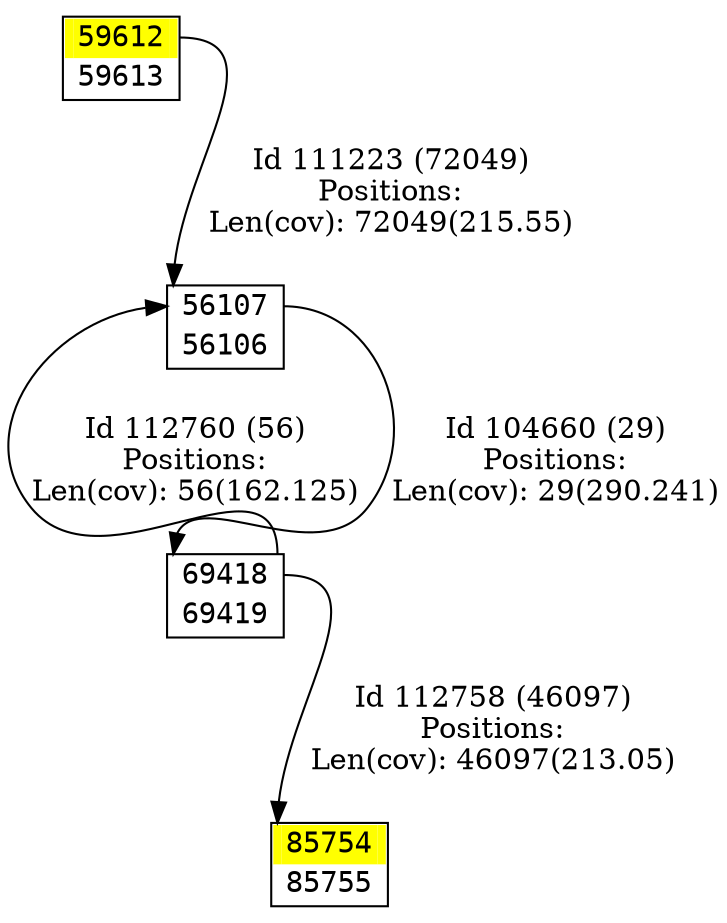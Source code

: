 digraph graph_picture {
node[fontname=<Courier> ,penwidth=<1.8> ,shape=<plaintext> ]
vertex_56106_56107[label=<<TABLE BORDER="1" CELLSPACING="0" >
<TR><TD BORDER="0" PORT = "port_56107_in" color="white" bgcolor="white" ></TD><TD BORDER="0" color="white" bgcolor="white" >56107</TD><TD BORDER="0" PORT = "port_56107_out" color="white" bgcolor="white" ></TD></TR>
<TR><TD BORDER="0" PORT = "port_56106_out" color="white" bgcolor="white" ></TD><TD BORDER="0" color="white" bgcolor="white" >56106</TD><TD BORDER="0" PORT = "port_56106_in" color="white" bgcolor="white" ></TD></TR>
</TABLE>> ,color=<black> ,URL=</vertex/56107.svg> ]
vertex_59612_59613[label=<<TABLE BORDER="1" CELLSPACING="0" >
<TR><TD BORDER="0" PORT = "port_59612_in" color="yellow" bgcolor="yellow" ></TD><TD BORDER="0" color="yellow" bgcolor="yellow" >59612</TD><TD BORDER="0" PORT = "port_59612_out" color="yellow" bgcolor="yellow" ></TD></TR>
<TR><TD BORDER="0" PORT = "port_59613_out" color="white" bgcolor="white" ></TD><TD BORDER="0" color="white" bgcolor="white" >59613</TD><TD BORDER="0" PORT = "port_59613_in" color="white" bgcolor="white" ></TD></TR>
</TABLE>> ,color=<black> ,URL=</vertex/59612.svg> ]
vertex_69418_69419[label=<<TABLE BORDER="1" CELLSPACING="0" >
<TR><TD BORDER="0" PORT = "port_69418_in" color="white" bgcolor="white" ></TD><TD BORDER="0" color="white" bgcolor="white" >69418</TD><TD BORDER="0" PORT = "port_69418_out" color="white" bgcolor="white" ></TD></TR>
<TR><TD BORDER="0" PORT = "port_69419_out" color="white" bgcolor="white" ></TD><TD BORDER="0" color="white" bgcolor="white" >69419</TD><TD BORDER="0" PORT = "port_69419_in" color="white" bgcolor="white" ></TD></TR>
</TABLE>> ,color=<black> ,URL=</vertex/69418.svg> ]
vertex_85754_85755[label=<<TABLE BORDER="1" CELLSPACING="0" >
<TR><TD BORDER="0" PORT = "port_85754_in" color="yellow" bgcolor="yellow" ></TD><TD BORDER="0" color="yellow" bgcolor="yellow" >85754</TD><TD BORDER="0" PORT = "port_85754_out" color="yellow" bgcolor="yellow" ></TD></TR>
<TR><TD BORDER="0" PORT = "port_85755_out" color="white" bgcolor="white" ></TD><TD BORDER="0" color="white" bgcolor="white" >85755</TD><TD BORDER="0" PORT = "port_85755_in" color="white" bgcolor="white" ></TD></TR>
</TABLE>> ,color=<black> ,URL=</vertex/85754.svg> ]
vertex_56106_56107:port_56107_out->vertex_69418_69419:port_69418_in[label="Id 104660 (29)\nPositions:\nLen(cov): 29(290.241)" ,color=<black> ]
vertex_59612_59613:port_59612_out->vertex_56106_56107:port_56107_in[label="Id 111223 (72049)\nPositions:\nLen(cov): 72049(215.55)" ,color=<black> ]
vertex_69418_69419:port_69418_out->vertex_85754_85755:port_85754_in[label="Id 112758 (46097)\nPositions:\nLen(cov): 46097(213.05)" ,color=<black> ]
vertex_69418_69419:port_69418_out->vertex_56106_56107:port_56107_in[label="Id 112760 (56)\nPositions:\nLen(cov): 56(162.125)" ,color=<black> ]
}
